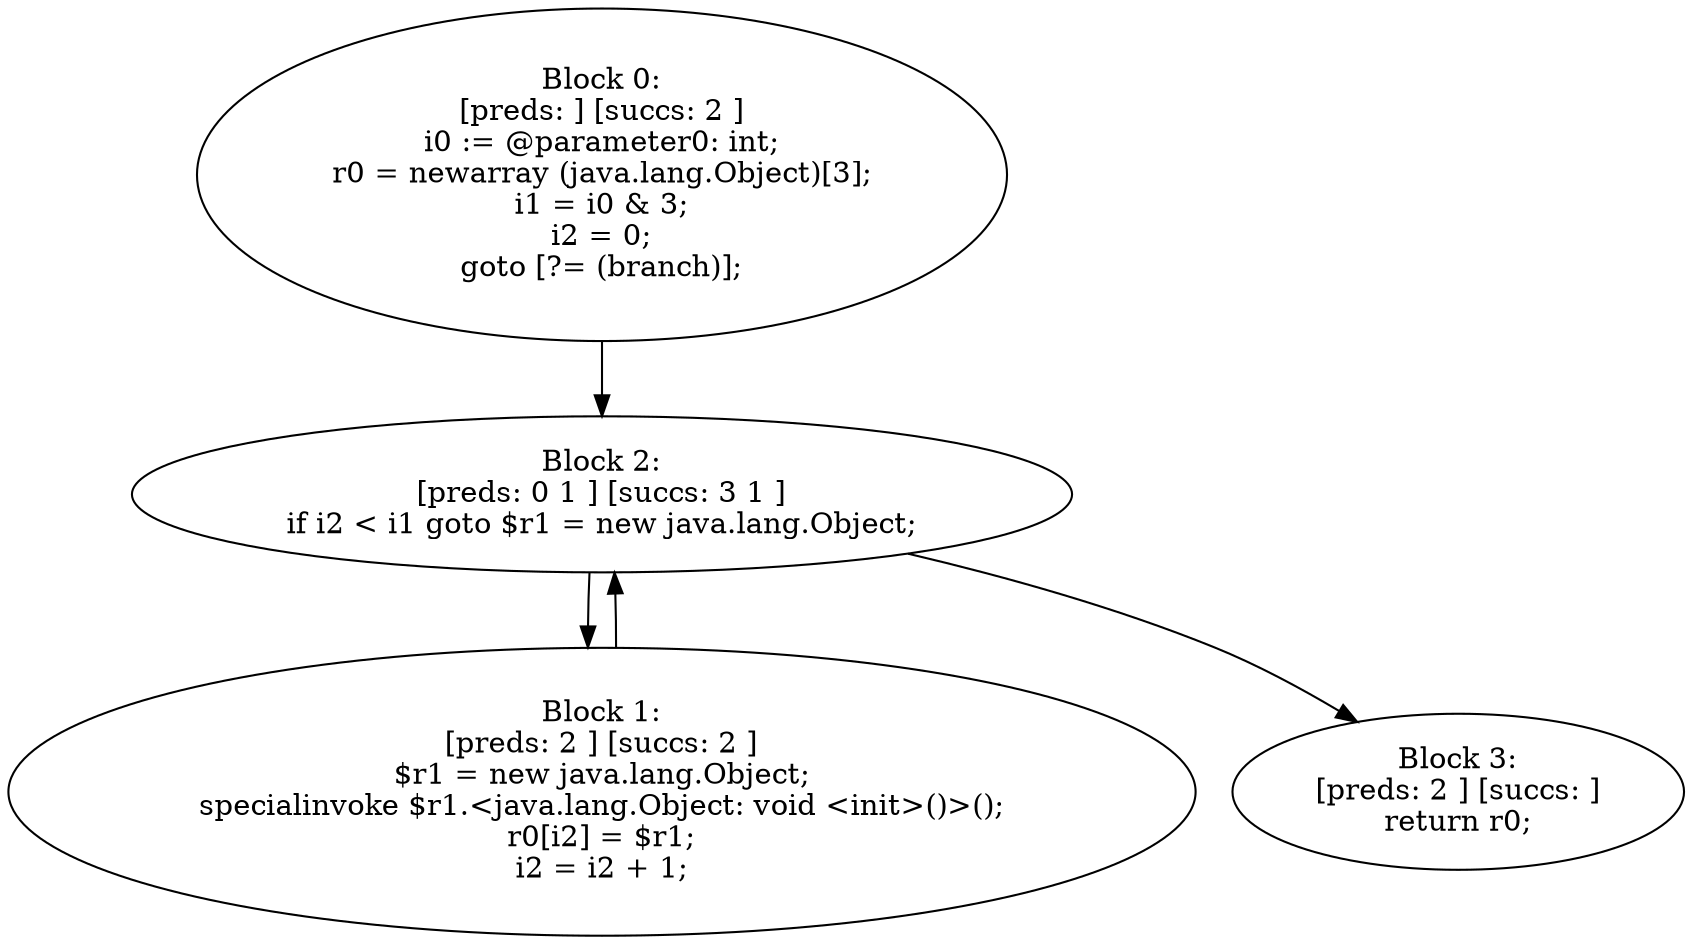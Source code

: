 digraph "unitGraph" {
    "Block 0:
[preds: ] [succs: 2 ]
i0 := @parameter0: int;
r0 = newarray (java.lang.Object)[3];
i1 = i0 & 3;
i2 = 0;
goto [?= (branch)];
"
    "Block 1:
[preds: 2 ] [succs: 2 ]
$r1 = new java.lang.Object;
specialinvoke $r1.<java.lang.Object: void <init>()>();
r0[i2] = $r1;
i2 = i2 + 1;
"
    "Block 2:
[preds: 0 1 ] [succs: 3 1 ]
if i2 < i1 goto $r1 = new java.lang.Object;
"
    "Block 3:
[preds: 2 ] [succs: ]
return r0;
"
    "Block 0:
[preds: ] [succs: 2 ]
i0 := @parameter0: int;
r0 = newarray (java.lang.Object)[3];
i1 = i0 & 3;
i2 = 0;
goto [?= (branch)];
"->"Block 2:
[preds: 0 1 ] [succs: 3 1 ]
if i2 < i1 goto $r1 = new java.lang.Object;
";
    "Block 1:
[preds: 2 ] [succs: 2 ]
$r1 = new java.lang.Object;
specialinvoke $r1.<java.lang.Object: void <init>()>();
r0[i2] = $r1;
i2 = i2 + 1;
"->"Block 2:
[preds: 0 1 ] [succs: 3 1 ]
if i2 < i1 goto $r1 = new java.lang.Object;
";
    "Block 2:
[preds: 0 1 ] [succs: 3 1 ]
if i2 < i1 goto $r1 = new java.lang.Object;
"->"Block 3:
[preds: 2 ] [succs: ]
return r0;
";
    "Block 2:
[preds: 0 1 ] [succs: 3 1 ]
if i2 < i1 goto $r1 = new java.lang.Object;
"->"Block 1:
[preds: 2 ] [succs: 2 ]
$r1 = new java.lang.Object;
specialinvoke $r1.<java.lang.Object: void <init>()>();
r0[i2] = $r1;
i2 = i2 + 1;
";
}
